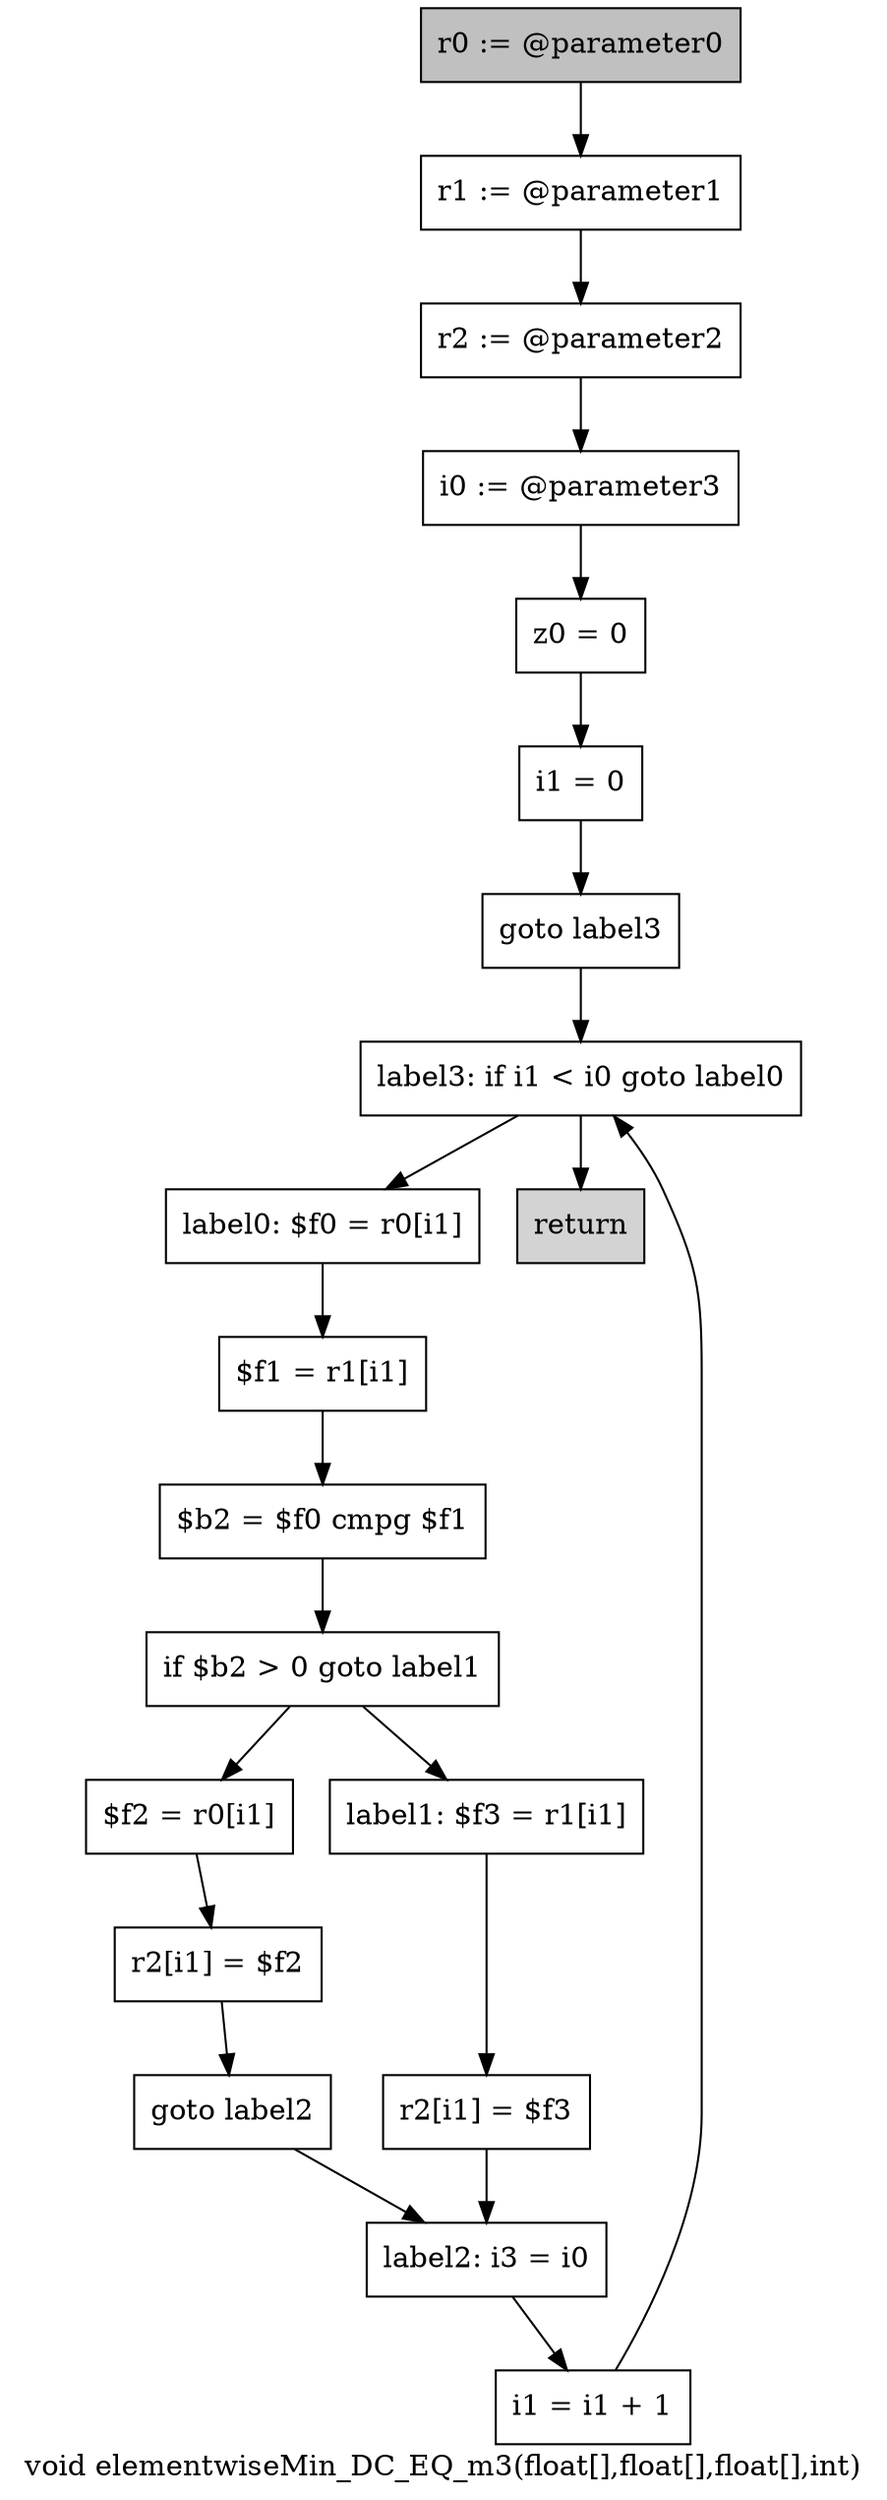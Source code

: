digraph "void elementwiseMin_DC_EQ_m3(float[],float[],float[],int)" {
    label="void elementwiseMin_DC_EQ_m3(float[],float[],float[],int)";
    node [shape=box];
    "0" [style=filled,fillcolor=gray,label="r0 := @parameter0",];
    "1" [label="r1 := @parameter1",];
    "0"->"1";
    "2" [label="r2 := @parameter2",];
    "1"->"2";
    "3" [label="i0 := @parameter3",];
    "2"->"3";
    "4" [label="z0 = 0",];
    "3"->"4";
    "5" [label="i1 = 0",];
    "4"->"5";
    "6" [label="goto label3",];
    "5"->"6";
    "18" [label="label3: if i1 < i0 goto label0",];
    "6"->"18";
    "7" [label="label0: $f0 = r0[i1]",];
    "8" [label="$f1 = r1[i1]",];
    "7"->"8";
    "9" [label="$b2 = $f0 cmpg $f1",];
    "8"->"9";
    "10" [label="if $b2 > 0 goto label1",];
    "9"->"10";
    "11" [label="$f2 = r0[i1]",];
    "10"->"11";
    "14" [label="label1: $f3 = r1[i1]",];
    "10"->"14";
    "12" [label="r2[i1] = $f2",];
    "11"->"12";
    "13" [label="goto label2",];
    "12"->"13";
    "16" [label="label2: i3 = i0",];
    "13"->"16";
    "15" [label="r2[i1] = $f3",];
    "14"->"15";
    "15"->"16";
    "17" [label="i1 = i1 + 1",];
    "16"->"17";
    "17"->"18";
    "18"->"7";
    "19" [style=filled,fillcolor=lightgray,label="return",];
    "18"->"19";
}
